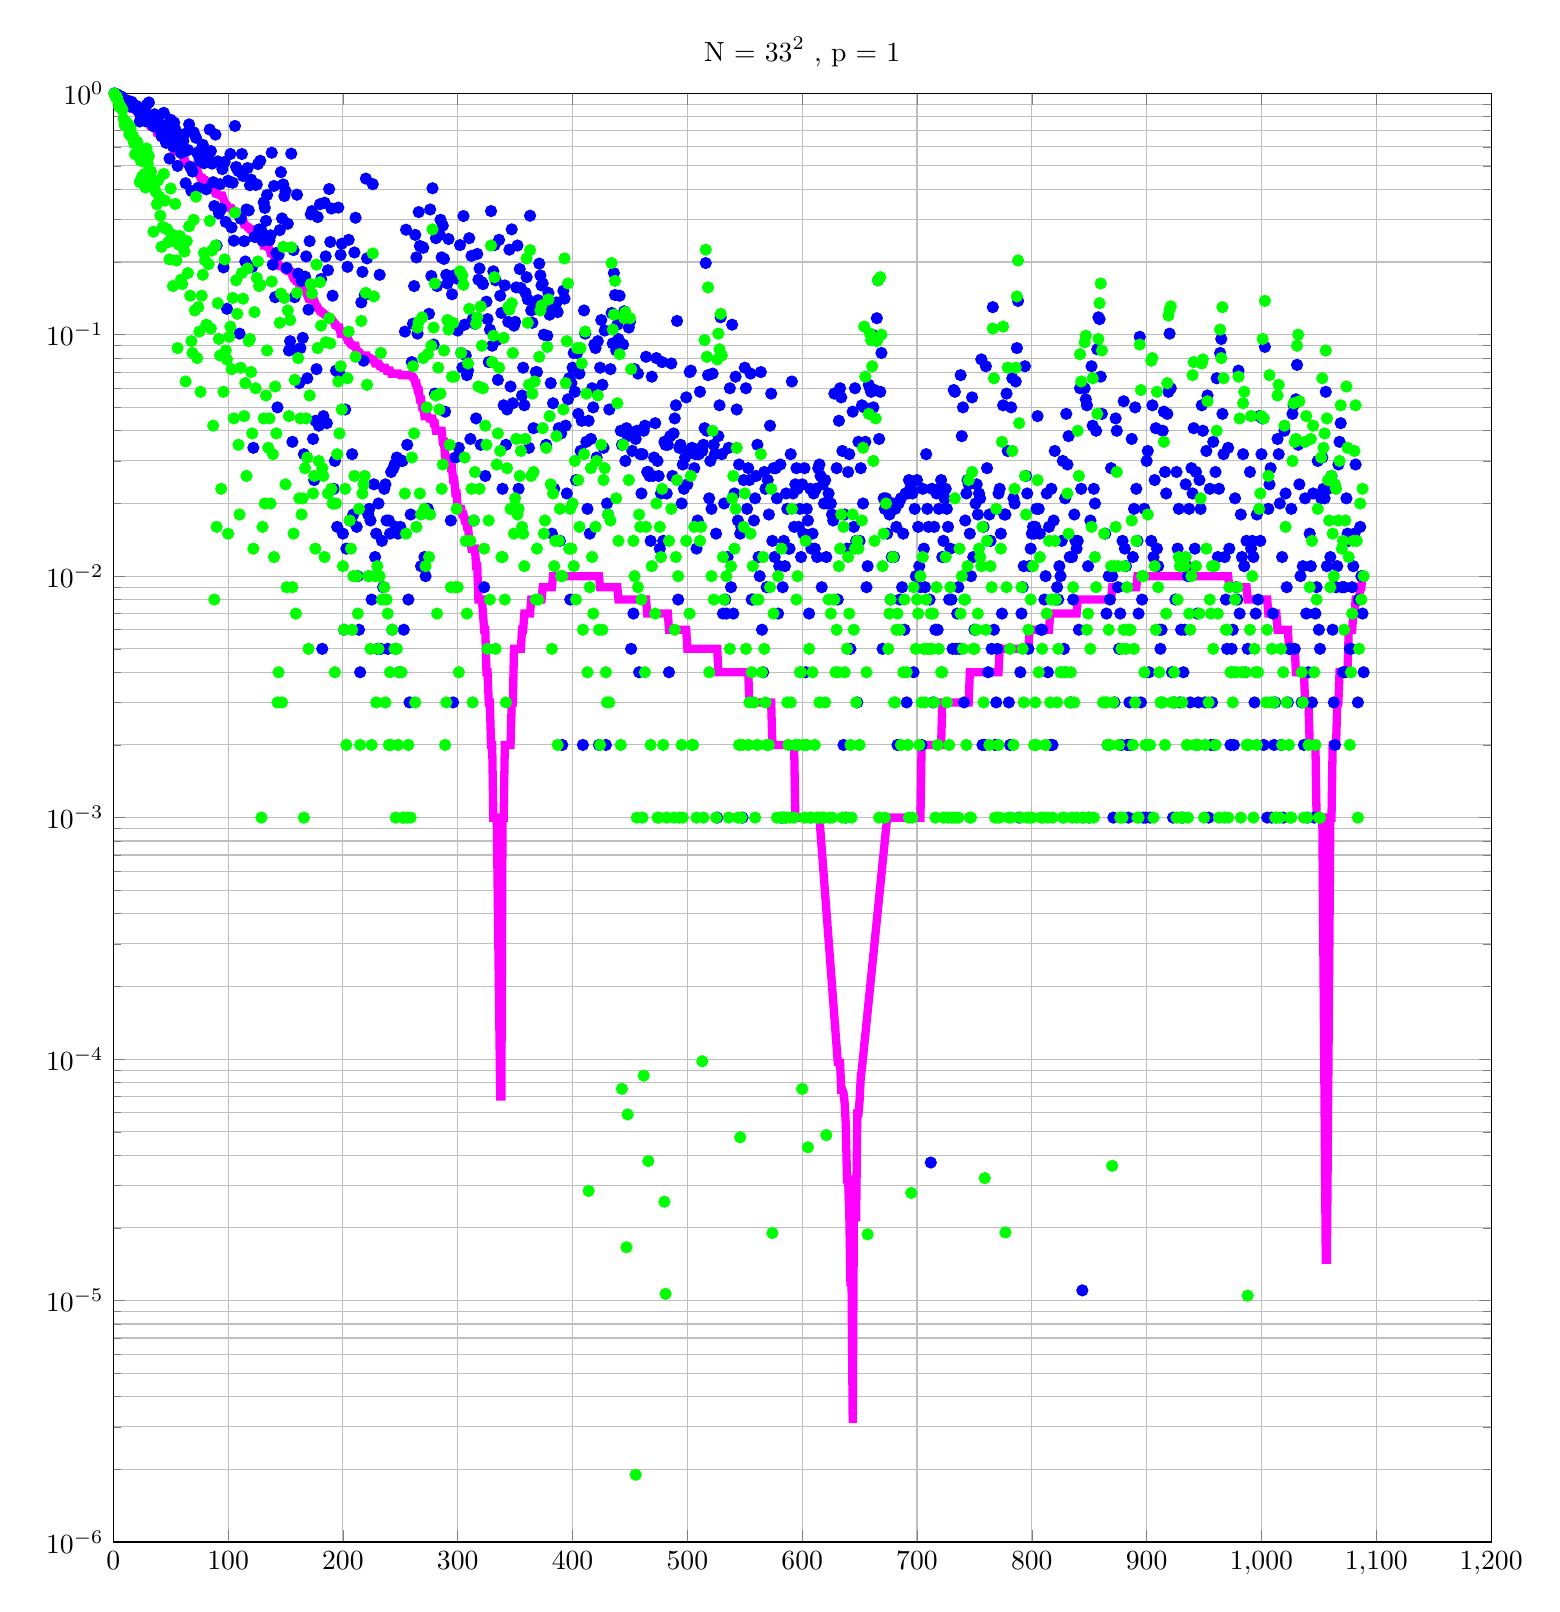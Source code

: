 % This file was created by matlab2tikz v0.3.3.
% Copyright (c) 2008--2013, Nico Schlmer <nico.schloemer@gmail.com>
% All rights reserved.
% 
% The latest updates can be retrieved from
%   http://www.mathworks.com/matlabcentral/fileexchange/22022-matlab2tikz
% where you can also make suggestions and rate matlab2tikz.
% 
% 
% 

% defining custom colors
\definecolor{mycolor1}{rgb}{1,0,1}

\begin{tikzpicture}

\begin{axis}[%
width=6.889in,
height=7.244in,
scale only axis,
xmin=0,
xmax=1200,
xmajorgrids,
ymode=log,
ymin=1e-06,
ymax=1,
yminorticks=true,
ymajorgrids,
yminorgrids,
title={$\text{N = 33}^\text{2}\text{ , p = 1}$}
]
\addplot [
color=black,
solid,
forget plot
]
table[row sep=crcr]{
1 1.0\\
2 1.0\\
3 1.0\\
4 1.0\\
5 1.0\\
6 1.0\\
7 1.0\\
8 1.0\\
9 1.0\\
10 1.0\\
11 1.0\\
12 1.0\\
13 1.0\\
14 1.0\\
15 1.0\\
16 1.0\\
17 1.0\\
18 1\\
19 1.0\\
20 1.0\\
21 1.0\\
22 1.0\\
23 1\\
24 1.0\\
25 1.0\\
26 1.0\\
27 1\\
28 1.0\\
29 1.0\\
30 1.0\\
31 1.0\\
32 1.0\\
33 1.0\\
34 1.0\\
35 1.0\\
36 1.0\\
37 1.0\\
38 1.0\\
39 1.0\\
40 1.0\\
41 1.0\\
42 1.0\\
43 1.0\\
44 1.0\\
45 1.0\\
46 1.0\\
47 1.0\\
48 1.0\\
49 1.0\\
50 1.0\\
51 1.0\\
52 1.0\\
53 1.0\\
54 1.0\\
55 1\\
56 1.0\\
57 1.0\\
58 1.0\\
59 1\\
60 1.0\\
61 1.0\\
62 1\\
63 1.0\\
64 1.0\\
65 1.0\\
66 1.0\\
67 1.0\\
68 1.0\\
69 1.0\\
70 1\\
71 1.0\\
72 1.0\\
73 1.0\\
74 1.0\\
75 1\\
76 1.0\\
77 1.0\\
78 1.0\\
79 1.0\\
80 1.0\\
81 1\\
82 1.0\\
83 1.0\\
84 1.0\\
85 1.0\\
86 1.0\\
87 1.0\\
88 1\\
89 1.0\\
90 1.0\\
91 1.0\\
92 1.0\\
93 1.0\\
94 1.0\\
95 1.0\\
96 1.0\\
97 1.0\\
98 1.0\\
99 1.0\\
100 1.0\\
101 1.0\\
102 1.0\\
103 1.0\\
104 1.0\\
105 1.0\\
106 1.0\\
107 1.0\\
108 1.0\\
109 1.0\\
110 1\\
111 1.0\\
112 1.0\\
113 1.0\\
114 1.0\\
115 1.0\\
116 1.0\\
117 1.0\\
118 1.0\\
119 1.0\\
120 1.0\\
121 1.0\\
122 1.0\\
123 1\\
124 1.0\\
125 1.0\\
126 1.0\\
127 1\\
128 1.0\\
129 1.0\\
130 1.0\\
131 1.0\\
132 1.0\\
133 1.0\\
134 1\\
135 1.0\\
136 1.0\\
137 1.0\\
138 1.0\\
139 1.0\\
140 1.0\\
141 1.0\\
142 1\\
143 1.0\\
144 1\\
145 1.0\\
146 1.0\\
147 1.0\\
148 1.0\\
149 1.0\\
150 1.0\\
151 1.0\\
152 1.0\\
153 1.0\\
154 1.0\\
155 1.0\\
156 1.0\\
157 1.0\\
158 1.0\\
159 1\\
160 1.0\\
161 1.0\\
162 1\\
163 1.0\\
164 1.0\\
165 1.0\\
166 1.0\\
167 1.0\\
168 1.0\\
169 1.0\\
170 1.0\\
171 1.0\\
172 1.0\\
173 1.0\\
174 1.0\\
175 1.0\\
176 1.0\\
177 1.0\\
178 1.0\\
179 1.0\\
180 1.0\\
181 1.0\\
182 1.0\\
183 1\\
184 1.0\\
185 1.0\\
186 1.0\\
187 1.0\\
188 1.0\\
189 1\\
190 1.0\\
191 1.0\\
192 1.0\\
193 1\\
194 1.0\\
195 1.0\\
196 1.0\\
197 1.0\\
198 1.0\\
199 1\\
200 1.0\\
201 1.0\\
202 1.0\\
203 1.0\\
204 1.0\\
205 1.0\\
206 1.0\\
207 1.0\\
208 1.0\\
209 1.0\\
210 1.0\\
211 1.0\\
212 1.0\\
213 1\\
214 1.0\\
215 1.0\\
216 1.0\\
217 1.0\\
218 1.0\\
219 1.0\\
220 1.0\\
221 1.0\\
222 1.0\\
223 1.0\\
224 1.0\\
225 1\\
226 1.0\\
227 1.0\\
228 1.0\\
229 1.0\\
230 1.0\\
231 1.0\\
232 1.0\\
233 1.0\\
234 1.0\\
235 1.0\\
236 1\\
237 1.0\\
238 1\\
239 1.0\\
240 1.0\\
241 1\\
242 1.0\\
243 1.0\\
244 1.0\\
245 1.0\\
246 1.0\\
247 1.0\\
248 1.0\\
249 1.0\\
250 1.0\\
251 1.0\\
252 1.0\\
253 1.0\\
254 1.0\\
255 1.0\\
256 1.0\\
257 1.0\\
258 1.0\\
259 1.0\\
260 1.0\\
261 1.0\\
262 1.0\\
263 1.0\\
264 1.0\\
265 1\\
266 1.0\\
267 1.0\\
268 1.0\\
269 1\\
270 1.0\\
271 1.0\\
272 1.0\\
273 1.0\\
274 1.0\\
275 1.0\\
276 1.0\\
277 1.0\\
278 1\\
279 1.0\\
280 1.0\\
281 1.0\\
282 1.0\\
283 1.0\\
284 1\\
285 1.0\\
286 1\\
287 1.0\\
288 1.0\\
289 1.0\\
290 1.0\\
291 1.0\\
292 1.0\\
293 1.0\\
294 1.0\\
295 1.0\\
296 1.0\\
297 1.0\\
298 1.0\\
299 1.0\\
300 1.0\\
301 1.0\\
302 1.0\\
303 1.0\\
304 1\\
305 1\\
306 1.0\\
307 1.0\\
308 1.0\\
309 1.0\\
310 1.0\\
311 1.0\\
312 1.0\\
313 1.0\\
314 1.0\\
315 1.0\\
316 1.0\\
317 1.0\\
318 1.0\\
319 1.0\\
320 1.0\\
321 1.0\\
322 1.0\\
323 1.0\\
324 1.0\\
325 1\\
326 1.0\\
327 1\\
328 1.0\\
329 1.0\\
330 1.0\\
331 1.0\\
332 1.0\\
333 1\\
334 1.0\\
335 1.0\\
336 1.0\\
337 1.0\\
338 1.0\\
339 1.0\\
340 1.0\\
341 1.0\\
342 1.0\\
343 1.0\\
344 1\\
345 1\\
346 1.0\\
347 1.0\\
348 1.0\\
349 1.0\\
350 1.0\\
351 1.0\\
352 1.0\\
353 1.0\\
354 1.0\\
355 1.0\\
356 1.0\\
357 1.0\\
358 1.0\\
359 1.0\\
360 1.0\\
361 1.0\\
362 1.0\\
363 1.0\\
364 1\\
365 1.0\\
366 1.0\\
367 1.0\\
368 1.0\\
369 1.0\\
370 1.0\\
371 1.0\\
372 1.0\\
373 1.0\\
374 1\\
375 1\\
376 1.0\\
377 1.0\\
378 1.0\\
379 1.0\\
380 1.0\\
381 1.0\\
382 1.0\\
383 1.0\\
384 1.0\\
385 1.0\\
386 1.0\\
387 1.0\\
388 1.0\\
389 1.0\\
390 1.0\\
391 1.0\\
392 1.0\\
393 1.0\\
394 1.0\\
395 1\\
396 1.0\\
397 1.0\\
398 1.0\\
399 1.0\\
400 1.0\\
401 1.0\\
402 1.0\\
403 1.0\\
404 1.0\\
405 1.0\\
406 1\\
407 1.0\\
408 1.0\\
409 1.0\\
410 1.0\\
411 1.0\\
412 1.0\\
413 1.0\\
414 1.0\\
415 1.0\\
416 1\\
417 1.0\\
418 1.0\\
419 1.0\\
420 1.0\\
421 1.0\\
422 1.0\\
423 1.0\\
424 1.0\\
425 1\\
426 1.0\\
427 1\\
428 1.0\\
429 1.0\\
430 1.0\\
431 1.0\\
432 1.0\\
433 1.0\\
434 1.0\\
435 1.0\\
436 1.0\\
437 1.0\\
438 1.0\\
439 1.0\\
440 1.0\\
441 1.0\\
442 1.0\\
443 1.0\\
444 1.0\\
445 1.0\\
446 1.0\\
447 1.0\\
448 1.0\\
449 1.0\\
450 1\\
451 1.0\\
452 1.0\\
453 1.0\\
454 1.0\\
455 1.0\\
456 1.0\\
457 1.0\\
458 1.0\\
459 1.0\\
460 1\\
461 1.0\\
462 1.0\\
463 1.0\\
464 1.0\\
465 1.0\\
466 1.0\\
467 1.0\\
468 1\\
469 1.0\\
470 1.0\\
471 1.0\\
472 1.0\\
473 1.0\\
474 1.0\\
475 1.0\\
476 1.0\\
477 1.0\\
478 1.0\\
479 1.0\\
480 1.0\\
481 1.0\\
482 1.0\\
483 1.0\\
484 1.0\\
485 1\\
486 1.0\\
487 1.0\\
488 1.0\\
489 1.0\\
490 1.0\\
491 1.0\\
492 1.0\\
493 1.0\\
494 1.0\\
495 1.0\\
496 1.0\\
497 1.0\\
498 1.0\\
499 1.0\\
500 1.0\\
501 1.0\\
502 1.0\\
503 1.0\\
504 1.0\\
505 1.0\\
506 1.0\\
507 1.0\\
508 1.0\\
509 1.0\\
510 1.0\\
511 1.0\\
512 1.0\\
513 1.0\\
514 1.0\\
515 1.0\\
516 1.0\\
517 1.0\\
518 1.0\\
519 1.0\\
520 1.0\\
521 1.0\\
522 1.0\\
523 1.0\\
524 1\\
525 1.0\\
526 1\\
527 1.0\\
528 1.0\\
529 1.0\\
530 1.0\\
531 1.0\\
532 1.0\\
533 1.0\\
534 1.0\\
535 1.0\\
536 1\\
537 1.0\\
538 1.0\\
539 1.0\\
540 1.0\\
541 1\\
542 1.0\\
543 1.0\\
544 1.0\\
545 1\\
546 1.0\\
547 1.0\\
548 1.0\\
549 1.0\\
550 1.0\\
551 1.0\\
552 1.0\\
553 1.0\\
554 1\\
555 1.0\\
556 1.0\\
557 1.0\\
558 1.0\\
559 1\\
560 1.0\\
561 1.0\\
562 1.0\\
563 1.0\\
564 1.0\\
565 1.0\\
566 1.0\\
567 1.0\\
568 1.0\\
569 1.0\\
570 1.0\\
571 1.0\\
572 1\\
573 1.0\\
574 1.0\\
575 1.0\\
576 1.0\\
577 1.0\\
578 1.0\\
579 1.0\\
580 1.0\\
581 1.0\\
582 1.0\\
583 1.0\\
584 1.0\\
585 1.0\\
586 1.0\\
587 1.0\\
588 1.0\\
589 1.0\\
590 1.0\\
591 1.0\\
592 1.0\\
593 1.0\\
594 1.0\\
595 1.0\\
596 1.0\\
597 1.0\\
598 1.0\\
599 1.0\\
600 1.0\\
601 1.0\\
602 1.0\\
603 1.0\\
604 1.0\\
605 1.0\\
606 1.0\\
607 1.0\\
608 1.0\\
609 1.0\\
610 1.0\\
611 1.0\\
612 1.0\\
613 1.0\\
614 1.0\\
615 1.0\\
616 1.0\\
617 1.0\\
618 1.0\\
619 1.0\\
620 1.0\\
621 1.0\\
622 1.0\\
623 1.0\\
624 1.0\\
625 1.0\\
626 1.0\\
627 1.0\\
628 1.0\\
629 1.0\\
630 1.0\\
631 1.0\\
632 1.0\\
633 1.0\\
634 1.0\\
635 1\\
636 1.0\\
637 1.0\\
638 1.0\\
639 1.0\\
640 1.0\\
641 1.0\\
642 1.0\\
643 1\\
644 1.0\\
645 1.0\\
646 1.0\\
647 1.0\\
648 1\\
649 1.0\\
650 1.0\\
651 1.0\\
652 1.0\\
653 1.0\\
654 1\\
655 1\\
656 1.0\\
657 1.0\\
658 1.0\\
659 1.0\\
660 1.0\\
661 1.0\\
662 1\\
663 1.0\\
664 1.0\\
665 1.0\\
666 1.0\\
667 1.0\\
668 1.0\\
669 1.0\\
670 1\\
671 1.0\\
672 1.0\\
673 1.0\\
674 1\\
675 1.0\\
676 1.0\\
677 1.0\\
678 1.0\\
679 1.0\\
680 1.0\\
681 1.0\\
682 1.0\\
683 1.0\\
684 1\\
685 1.0\\
686 1.0\\
687 1.0\\
688 1.0\\
689 1.0\\
690 1.0\\
691 1.0\\
692 1.0\\
693 1.0\\
694 1.0\\
695 1\\
696 1.0\\
697 1.0\\
698 1.0\\
699 1.0\\
700 1\\
701 1.0\\
702 1.0\\
703 1.0\\
704 1.0\\
705 1.0\\
706 1.0\\
707 1.0\\
708 1.0\\
709 1.0\\
710 1.0\\
711 1.0\\
712 1.0\\
713 1.0\\
714 1.0\\
715 1.0\\
716 1.0\\
717 1.0\\
718 1\\
719 1.0\\
720 1.0\\
721 1.0\\
722 1.0\\
723 1.0\\
724 1.0\\
725 1.0\\
726 1.0\\
727 1.0\\
728 1.0\\
729 1.0\\
730 1.0\\
731 1.0\\
732 1.0\\
733 1.0\\
734 1.0\\
735 1.0\\
736 1.0\\
737 1.0\\
738 1.0\\
739 1.0\\
740 1.0\\
741 1\\
742 1.0\\
743 1.0\\
744 1.0\\
745 1.0\\
746 1\\
747 1\\
748 1\\
749 1.0\\
750 1.0\\
751 1.0\\
752 1.0\\
753 1.0\\
754 1.0\\
755 1.0\\
756 1.0\\
757 1.0\\
758 1.0\\
759 1.0\\
760 1.0\\
761 1.0\\
762 1.0\\
763 1.0\\
764 1.0\\
765 1.0\\
766 1.0\\
767 1.0\\
768 1.0\\
769 1.0\\
770 1\\
771 1.0\\
772 1.0\\
773 1.0\\
774 1.0\\
775 1.0\\
776 1.0\\
777 1.0\\
778 1.0\\
779 1.0\\
780 1.0\\
781 1.0\\
782 1.0\\
783 1.0\\
784 1.0\\
785 1.0\\
786 1.0\\
787 1.0\\
788 1.0\\
789 1.0\\
790 1.0\\
791 1.0\\
792 1\\
793 1.0\\
794 1\\
795 1.0\\
796 1.0\\
797 1.0\\
798 1\\
799 1.0\\
800 1.0\\
801 1.0\\
802 1.0\\
803 1.0\\
804 1.0\\
805 1.0\\
806 1.0\\
807 1.0\\
808 1.0\\
809 1.0\\
810 1.0\\
811 1.0\\
812 1.0\\
813 1.0\\
814 1.0\\
815 1.0\\
816 1\\
817 1.0\\
818 1\\
819 1.0\\
820 1.0\\
821 1.0\\
822 1.0\\
823 1.0\\
824 1.0\\
825 1.0\\
826 1.0\\
827 1.0\\
828 1.0\\
829 1.0\\
830 1.0\\
831 1.0\\
832 1.0\\
833 1.0\\
834 1.0\\
835 1.0\\
836 1\\
837 1.0\\
838 1.0\\
839 1.0\\
840 1.0\\
841 1.0\\
842 1.0\\
843 1\\
844 1.0\\
845 1.0\\
846 1\\
847 1.0\\
848 1.0\\
849 1.0\\
850 1.0\\
851 1.0\\
852 1.0\\
853 1.0\\
854 1.0\\
855 1.0\\
856 1.0\\
857 1.0\\
858 1.0\\
859 1.0\\
860 1.0\\
861 1.0\\
862 1.0\\
863 1.0\\
864 1.0\\
865 1\\
866 1.0\\
867 1.0\\
868 1\\
869 1.0\\
870 1\\
871 1.0\\
872 1.0\\
873 1.0\\
874 1.0\\
875 1.0\\
876 1.0\\
877 1.0\\
878 1\\
879 1.0\\
880 1.0\\
881 1.0\\
882 1.0\\
883 1\\
884 1.0\\
885 1\\
886 1.0\\
887 1.0\\
888 1.0\\
889 1.0\\
890 1.0\\
891 1.0\\
892 1.0\\
893 1\\
894 1.0\\
895 1.0\\
896 1.0\\
897 1.0\\
898 1.0\\
899 1.0\\
900 1.0\\
901 1.0\\
902 1.0\\
903 1.0\\
904 1.0\\
905 1.0\\
906 1.0\\
907 1.0\\
908 1\\
909 1.0\\
910 1.0\\
911 1.0\\
912 1.0\\
913 1.0\\
914 1.0\\
915 1.0\\
916 1\\
917 1.0\\
918 1.0\\
919 1\\
920 1.0\\
921 1.0\\
922 1.0\\
923 1.0\\
924 1.0\\
925 1.0\\
926 1.0\\
927 1.0\\
928 1.0\\
929 1.0\\
930 1.0\\
931 1.0\\
932 1.0\\
933 1.0\\
934 1.0\\
935 1.0\\
936 1.0\\
937 1.0\\
938 1.0\\
939 1.0\\
940 1.0\\
941 1.0\\
942 1.0\\
943 1.0\\
944 1.0\\
945 1.0\\
946 1.0\\
947 1.0\\
948 1.0\\
949 1.0\\
950 1.0\\
951 1.0\\
952 1.0\\
953 1.0\\
954 1.0\\
955 1.0\\
956 1.0\\
957 1.0\\
958 1\\
959 1.0\\
960 1.0\\
961 1.0\\
962 1.0\\
963 1.0\\
964 1.0\\
965 1.0\\
966 1.0\\
967 1.0\\
968 1.0\\
969 1.0\\
970 1.0\\
971 1.0\\
972 1.0\\
973 1.0\\
974 1.0\\
975 1.0\\
976 1.0\\
977 1.0\\
978 1.0\\
979 1.0\\
980 1.0\\
981 1\\
982 1.0\\
983 1\\
984 1.0\\
985 1.0\\
986 1.0\\
987 1.0\\
988 1.0\\
989 1.0\\
990 1.0\\
991 1.0\\
992 1.0\\
993 1.0\\
994 1\\
995 1.0\\
996 1.0\\
997 1.0\\
998 1.0\\
999 1.0\\
1000 1.0\\
1001 1.0\\
1002 1.0\\
1003 1.0\\
1004 1.0\\
1005 1.0\\
1006 1.0\\
1007 1.0\\
1008 1\\
1009 1.0\\
1010 1.0\\
1011 1.0\\
1012 1.0\\
1013 1.0\\
1014 1.0\\
1015 1\\
1016 1.0\\
1017 1.0\\
1018 1.0\\
1019 1.0\\
1020 1.0\\
1021 1.0\\
1022 1.0\\
1023 1.0\\
1024 1.0\\
1025 1.0\\
1026 1\\
1027 1\\
1028 1.0\\
1029 1\\
1030 1.0\\
1031 1.0\\
1032 1.0\\
1033 1.0\\
1034 1.0\\
1035 1.0\\
1036 1.0\\
1037 1.0\\
1038 1.0\\
1039 1.0\\
1040 1\\
1041 1.0\\
1042 1.0\\
1043 1.0\\
1044 1.0\\
1045 1.0\\
1046 1.0\\
1047 1\\
1048 1.0\\
1049 1.0\\
1050 1.0\\
1051 1.0\\
1052 1.0\\
1053 1.0\\
1054 1.0\\
1055 1.0\\
1056 1.0\\
1057 1.0\\
1058 1\\
1059 1.0\\
1060 1.0\\
1061 1.0\\
1062 1.0\\
1063 1.0\\
1064 1.0\\
1065 1.0\\
1066 1.0\\
1067 1.0\\
1068 1.0\\
1069 1.0\\
1070 1.0\\
1071 1.0\\
1072 1.0\\
1073 1.0\\
1074 1\\
1075 1.0\\
1076 1.0\\
1077 1.0\\
1078 1.0\\
1079 1.0\\
1080 1.0\\
1081 1.0\\
1082 1.0\\
1083 1.0\\
1084 1.0\\
1085 1.0\\
1086 1.0\\
1087 1.0\\
1088 1.0\\
1089 1.0\\
};
\addplot [
color=blue,
only marks,
mark=*,
mark options={solid},
forget plot
]
table[row sep=crcr]{
1 0.999\\
2 0.992\\
3 0.991\\
4 0.981\\
5 0.964\\
6 0.968\\
7 0.968\\
8 0.955\\
9 0.935\\
10 0.91\\
11 0.937\\
12 0.92\\
13 0.926\\
14 0.886\\
15 0.922\\
16 0.921\\
17 0.895\\
18 0.889\\
19 0.869\\
20 0.887\\
21 0.854\\
22 0.846\\
23 0.764\\
24 0.806\\
25 0.798\\
26 0.793\\
27 0.793\\
28 0.766\\
29 0.894\\
30 0.816\\
31 0.916\\
32 0.799\\
33 0.764\\
34 0.748\\
35 0.73\\
36 0.818\\
37 0.754\\
38 0.737\\
39 0.789\\
40 0.722\\
41 0.699\\
42 0.664\\
43 0.684\\
44 0.829\\
45 0.734\\
46 0.623\\
47 0.694\\
48 0.726\\
49 0.536\\
50 0.776\\
51 0.665\\
52 0.602\\
53 0.756\\
54 0.709\\
55 0.616\\
56 0.5\\
57 0.642\\
58 0.66\\
59 0.566\\
60 0.57\\
61 0.633\\
62 0.677\\
63 0.424\\
64 0.58\\
65 0.582\\
66 0.743\\
67 0.495\\
68 0.394\\
69 0.474\\
70 0.689\\
71 0.389\\
72 0.654\\
73 0.567\\
74 0.406\\
75 0.539\\
76 0.522\\
77 0.589\\
78 0.611\\
79 0.513\\
80 0.578\\
81 0.4\\
82 0.523\\
83 0.559\\
84 0.707\\
85 0.576\\
86 0.511\\
87 0.428\\
88 0.341\\
89 0.674\\
90 0.234\\
91 0.522\\
92 0.318\\
93 0.42\\
94 0.332\\
95 0.485\\
96 0.19\\
97 0.519\\
98 0.293\\
99 0.128\\
100 0.434\\
101 0.429\\
102 0.56\\
103 0.278\\
104 0.426\\
105 0.245\\
106 0.732\\
107 0.495\\
108 0.485\\
109 0.476\\
110 0.101\\
111 0.302\\
112 0.56\\
113 0.454\\
114 0.244\\
115 0.201\\
116 0.33\\
117 0.49\\
118 0.327\\
119 0.416\\
120 0.439\\
121 0.191\\
122 0.034\\
123 0.254\\
124 0.417\\
125 0.419\\
126 0.509\\
127 0.273\\
128 0.525\\
129 0.27\\
130 0.245\\
131 0.353\\
132 0.335\\
133 0.296\\
134 0.379\\
135 0.251\\
136 0.246\\
137 0.258\\
138 0.567\\
139 0.195\\
140 0.413\\
141 0.143\\
142 0.218\\
143 0.05\\
144 0.214\\
145 0.271\\
146 0.471\\
147 0.303\\
148 0.419\\
149 0.375\\
150 0.393\\
151 0.189\\
152 0.288\\
153 0.086\\
154 0.094\\
155 0.562\\
156 0.036\\
157 0.224\\
158 0.143\\
159 0.086\\
160 0.38\\
161 0.179\\
162 0.063\\
163 0.088\\
164 0.167\\
165 0.097\\
166 0.032\\
167 0.174\\
168 0.211\\
169 0.066\\
170 0.127\\
171 0.244\\
172 0.315\\
173 0.325\\
174 0.037\\
175 0.025\\
176 0.044\\
177 0.072\\
178 0.307\\
179 0.042\\
180 0.347\\
181 0.17\\
182 0.005\\
183 0.046\\
184 0.352\\
185 0.211\\
186 0.043\\
187 0.185\\
188 0.401\\
189 0.242\\
190 0.333\\
191 0.145\\
192 0.023\\
193 0.03\\
194 0.071\\
195 0.016\\
196 0.336\\
197 0.069\\
198 0.214\\
199 0.238\\
200 0.015\\
201 0.006\\
202 0.049\\
203 0.013\\
204 0.191\\
205 0.247\\
206 0.017\\
207 0.017\\
208 0.032\\
209 0.018\\
210 0.219\\
211 0.305\\
212 0.016\\
213 0.01\\
214 0.006\\
215 0.004\\
216 0.136\\
217 0.182\\
218 0.078\\
219 0.146\\
220 0.443\\
221 0.207\\
222 0.018\\
223 0.019\\
224 0.017\\
225 0.008\\
226 0.42\\
227 0.024\\
228 0.012\\
229 0.015\\
230 0.005\\
231 0.02\\
232 0.177\\
233 0.005\\
234 0.014\\
235 0.009\\
236 0.023\\
237 0.024\\
238 0.017\\
239 0.005\\
240 0.017\\
241 0.015\\
242 0.027\\
243 0.006\\
244 0.028\\
245 0.029\\
246 0.016\\
247 0.031\\
248 0.015\\
249 0.004\\
250 0.016\\
251 0.03\\
252 0.03\\
253 0.006\\
254 0.103\\
255 0.272\\
256 0.035\\
257 0.008\\
258 0.003\\
259 0.018\\
260 0.077\\
261 0.111\\
262 0.159\\
263 0.259\\
264 0.209\\
265 0.101\\
266 0.322\\
267 0.233\\
268 0.011\\
269 0.231\\
270 0.229\\
271 0.012\\
272 0.01\\
273 0.019\\
274 0.019\\
275 0.122\\
276 0.33\\
277 0.175\\
278 0.404\\
279 0.091\\
280 0.057\\
281 0.251\\
282 0.159\\
283 0.257\\
284 0.262\\
285 0.299\\
286 0.209\\
287 0.283\\
288 0.206\\
289 0.048\\
290 0.177\\
291 0.163\\
292 0.249\\
293 0.112\\
294 0.017\\
295 0.147\\
296 0.003\\
297 0.176\\
298 0.031\\
299 0.171\\
300 0.104\\
301 0.034\\
302 0.235\\
303 0.084\\
304 0.073\\
305 0.31\\
306 0.11\\
307 0.082\\
308 0.068\\
309 0.071\\
310 0.251\\
311 0.037\\
312 0.212\\
313 0.116\\
314 0.017\\
315 0.111\\
316 0.045\\
317 0.216\\
318 0.169\\
319 0.188\\
320 0.035\\
321 0.165\\
322 0.162\\
323 0.009\\
324 0.026\\
325 0.137\\
326 0.116\\
327 0.077\\
328 0.105\\
329 0.325\\
330 0.09\\
331 0.183\\
332 0.235\\
333 0.168\\
334 0.095\\
335 0.065\\
336 0.247\\
337 0.145\\
338 0.123\\
339 0.023\\
340 0.051\\
341 0.16\\
342 0.035\\
343 0.049\\
344 0.113\\
345 0.225\\
346 0.061\\
347 0.273\\
348 0.052\\
349 0.109\\
350 0.113\\
351 0.157\\
352 0.234\\
353 0.023\\
354 0.187\\
355 0.156\\
356 0.056\\
357 0.073\\
358 0.051\\
359 0.149\\
360 0.173\\
361 0.14\\
362 0.034\\
363 0.311\\
364 0.126\\
365 0.112\\
366 0.041\\
367 0.136\\
368 0.07\\
369 0.07\\
370 0.139\\
371 0.197\\
372 0.176\\
373 0.16\\
374 0.163\\
375 0.1\\
376 0.129\\
377 0.035\\
378 0.099\\
379 0.149\\
380 0.121\\
381 0.063\\
382 0.015\\
383 0.052\\
384 0.023\\
385 0.133\\
386 0.136\\
387 0.124\\
388 0.041\\
389 0.014\\
390 0.039\\
391 0.002\\
392 0.152\\
393 0.141\\
394 0.042\\
395 0.022\\
396 0.054\\
397 0.066\\
398 0.008\\
399 0.063\\
400 0.073\\
401 0.084\\
402 0.058\\
403 0.025\\
404 0.084\\
405 0.047\\
406 0.069\\
407 0.033\\
408 0.044\\
409 0.002\\
410 0.126\\
411 0.101\\
412 0.036\\
413 0.019\\
414 0.044\\
415 0.015\\
416 0.037\\
417 0.06\\
418 0.05\\
419 0.091\\
420 0.088\\
421 0.031\\
422 0.094\\
423 0.002\\
424 0.073\\
425 0.115\\
426 0.062\\
427 0.034\\
428 0.104\\
429 0.002\\
430 0.02\\
431 0.018\\
432 0.049\\
433 0.072\\
434 0.123\\
435 0.092\\
436 0.18\\
437 0.146\\
438 0.086\\
439 0.11\\
440 0.096\\
441 0.145\\
442 0.04\\
443 0.035\\
444 0.091\\
445 0.125\\
446 0.03\\
447 0.041\\
448 0.038\\
449 0.107\\
450 0.113\\
451 0.005\\
452 0.033\\
453 0.007\\
454 0.072\\
455 0.037\\
456 0.04\\
457 0.069\\
458 0.004\\
459 0.032\\
460 0.022\\
461 0.032\\
462 0.04\\
463 0.042\\
464 0.081\\
465 0.027\\
466 0.027\\
467 0.026\\
468 0.014\\
469 0.067\\
470 0.026\\
471 0.031\\
472 0.043\\
473 0.08\\
474 0.03\\
475 0.026\\
476 0.013\\
477 0.022\\
478 0.077\\
479 0.014\\
480 0.036\\
481 0.035\\
482 0.022\\
483 0.035\\
484 0.004\\
485 0.038\\
486 0.076\\
487 0.026\\
488 0.039\\
489 0.045\\
490 0.051\\
491 0.114\\
492 0.008\\
493 0.034\\
494 0.035\\
495 0.02\\
496 0.029\\
497 0.023\\
498 0.031\\
499 0.055\\
500 0.024\\
501 0.033\\
502 0.07\\
503 0.071\\
504 0.034\\
505 0.0\\
506 0.028\\
507 0.032\\
508 0.013\\
509 0.017\\
510 0.032\\
511 0.058\\
512 0.034\\
513 0.033\\
514 0.035\\
515 0.041\\
516 0.198\\
517 0.04\\
518 0.068\\
519 0.021\\
520 0.03\\
521 0.019\\
522 0.069\\
523 0.035\\
524 0.032\\
525 0.015\\
526 0.001\\
527 0.038\\
528 0.051\\
529 0.118\\
530 0.032\\
531 0.007\\
532 0.02\\
533 0.008\\
534 0.007\\
535 0.012\\
536 0.034\\
537 0.06\\
538 0.009\\
539 0.11\\
540 0.007\\
541 0.022\\
542 0.067\\
543 0.049\\
544 0.017\\
545 0.029\\
546 0.015\\
547 0.016\\
548 0.001\\
549 0.025\\
550 0.073\\
551 0.06\\
552 0.019\\
553 0.028\\
554 0.025\\
555 0.069\\
556 0.008\\
557 0.008\\
558 0.017\\
559 0.021\\
560 0.026\\
561 0.035\\
562 0.012\\
563 0.01\\
564 0.07\\
565 0.006\\
566 0.004\\
567 0.027\\
568 0.023\\
569 0.009\\
570 0.025\\
571 0.018\\
572 0.042\\
573 0.057\\
574 0.014\\
575 0.028\\
576 0.012\\
577 0.028\\
578 0.021\\
579 0.007\\
580 0.011\\
581 0.029\\
582 0.001\\
583 0.009\\
584 0.014\\
585 0.011\\
586 0.022\\
587 0.019\\
588 0.013\\
589 0.013\\
590 0.032\\
591 0.064\\
592 0.022\\
593 0.016\\
594 0.024\\
595 0.028\\
596 0.023\\
597 0.016\\
598 0.019\\
599 0.012\\
600 0.024\\
601 0.015\\
602 0.028\\
603 0.004\\
604 0.019\\
605 0.017\\
606 0.007\\
607 0.023\\
608 0.013\\
609 0.015\\
610 0.022\\
611 0.013\\
612 0.023\\
613 0.012\\
614 0.028\\
615 0.029\\
616 0.026\\
617 0.009\\
618 0.024\\
619 0.02\\
620 0.025\\
621 0.012\\
622 0.02\\
623 0.022\\
624 0.02\\
625 0.02\\
626 0.018\\
627 0.017\\
628 0.057\\
629 0.0\\
630 0.028\\
631 0.008\\
632 0.044\\
633 0.06\\
634 0.055\\
635 0.033\\
636 0.002\\
637 0.018\\
638 0.001\\
639 0.013\\
640 0.027\\
641 0.032\\
642 0.005\\
643 0.013\\
644 0.048\\
645 0.016\\
646 0.06\\
647 0.014\\
648 0.003\\
649 0.036\\
650 0.014\\
651 0.028\\
652 0.051\\
653 0.02\\
654 0.05\\
655 0.036\\
656 0.009\\
657 0.011\\
658 0.062\\
659 0.06\\
660 0.058\\
661 0.1\\
662 0.05\\
663 0.059\\
664 0.095\\
665 0.117\\
666 0.168\\
667 0.037\\
668 0.058\\
669 0.084\\
670 0.005\\
671 0.021\\
672 0.019\\
673 0.021\\
674 0.015\\
675 0.02\\
676 0.018\\
677 0.008\\
678 0.012\\
679 0.02\\
680 0.012\\
681 0.019\\
682 0.016\\
683 0.002\\
684 0.02\\
685 0.008\\
686 0.021\\
687 0.009\\
688 0.015\\
689 0.006\\
690 0.022\\
691 0.003\\
692 0.022\\
693 0.025\\
694 0.023\\
695 0.023\\
696 0.022\\
697 0.004\\
698 0.019\\
699 0.01\\
700 0.025\\
701 0.016\\
702 0.011\\
703 0.009\\
704 0.002\\
705 0.023\\
706 0.013\\
707 0.009\\
708 0.032\\
709 0.019\\
710 0.016\\
711 0.008\\
712 3.73e-05\\
713 0.023\\
714 0.003\\
715 0.016\\
716 0.006\\
717 0.022\\
718 0.006\\
719 0.019\\
720 0.023\\
721 0.025\\
722 0.012\\
723 0.014\\
724 0.021\\
725 0.023\\
726 0.019\\
727 0.016\\
728 0.008\\
729 0.013\\
730 0.008\\
731 0.005\\
732 0.059\\
733 0.058\\
734 0.005\\
735 0.007\\
736 0.009\\
737 0.005\\
738 0.068\\
739 0.038\\
740 0.05\\
741 0.003\\
742 0.017\\
743 0.022\\
744 0.025\\
745 0.024\\
746 0.015\\
747 0.01\\
748 0.055\\
749 0.012\\
750 0.006\\
751 0.02\\
752 0.024\\
753 0.018\\
754 0.022\\
755 0.021\\
756 0.079\\
757 0.002\\
758 0.016\\
759 0.002\\
760 0.074\\
761 0.028\\
762 0.004\\
763 0.018\\
764 0.014\\
765 0.005\\
766 0.13\\
767 0.006\\
768 0.002\\
769 0.003\\
770 0.005\\
771 0.022\\
772 0.023\\
773 0.015\\
774 0.007\\
775 0.051\\
776 0.018\\
777 0.018\\
778 0.057\\
779 0.033\\
780 0.003\\
781 0.002\\
782 0.05\\
783 0.066\\
784 0.021\\
785 0.02\\
786 0.064\\
787 0.088\\
788 0.138\\
789 0.001\\
790 0.004\\
791 0.007\\
792 0.009\\
793 0.011\\
794 0.074\\
795 0.026\\
796 0.022\\
797 0.005\\
798 0.011\\
799 0.013\\
800 0.015\\
801 0.016\\
802 0.015\\
803 0.016\\
804 0.019\\
805 0.046\\
806 0.019\\
807 0.015\\
808 0.006\\
809 0.006\\
810 0.0\\
811 0.008\\
812 0.01\\
813 0.022\\
814 0.004\\
815 0.016\\
816 0.002\\
817 0.023\\
818 0.002\\
819 0.017\\
820 0.033\\
821 0.008\\
822 0.009\\
823 0.008\\
824 0.011\\
825 0.01\\
826 0.014\\
827 0.03\\
828 0.005\\
829 0.021\\
830 0.047\\
831 0.029\\
832 0.038\\
833 0.012\\
834 0.003\\
835 0.012\\
836 0.008\\
837 0.018\\
838 0.014\\
839 0.013\\
840 0.014\\
841 0.006\\
842 0.06\\
843 0.023\\
844 1.102e-05\\
845 0.0\\
846 0.06\\
847 0.054\\
848 0.051\\
849 0.011\\
850 0.001\\
851 0.017\\
852 0.074\\
853 0.042\\
854 0.023\\
855 0.02\\
856 0.04\\
857 0.087\\
858 0.118\\
859 0.116\\
860 0.067\\
861 0.047\\
862 0.0\\
863 0.0\\
864 0.015\\
865 0.007\\
866 0.002\\
867 0.01\\
868 0.008\\
869 0.028\\
870 0.01\\
871 0.001\\
872 0.003\\
873 0.045\\
874 0.04\\
875 0.009\\
876 0.005\\
877 0.007\\
878 0.002\\
879 0.014\\
880 0.053\\
881 0.013\\
882 0.011\\
883 0.002\\
884 0.001\\
885 0.003\\
886 0.002\\
887 0.037\\
888 0.012\\
889 0.019\\
890 0.05\\
891 0.023\\
892 0.014\\
893 0.007\\
894 0.098\\
895 0.003\\
896 0.008\\
897 0.001\\
898 0.019\\
899 0.001\\
900 0.03\\
901 0.033\\
902 0.004\\
903 0.001\\
904 0.014\\
905 0.051\\
906 0.012\\
907 0.025\\
908 0.041\\
909 0.013\\
910 0.011\\
911 0.006\\
912 0.005\\
913 0.006\\
914 0.04\\
915 0.048\\
916 0.027\\
917 0.022\\
918 0.047\\
919 0.058\\
920 0.101\\
921 0.06\\
922 0.004\\
923 0.001\\
924 0.003\\
925 0.008\\
926 0.027\\
927 0.013\\
928 0.019\\
929 0.003\\
930 0.006\\
931 0.001\\
932 0.004\\
933 0.006\\
934 0.024\\
935 0.011\\
936 0.01\\
937 0.019\\
938 0.003\\
939 0.028\\
940 0.022\\
941 0.041\\
942 0.013\\
943 0.027\\
944 0.007\\
945 0.003\\
946 0.025\\
947 0.019\\
948 0.051\\
949 0.04\\
950 0.0\\
951 0.003\\
952 0.033\\
953 0.056\\
954 0.001\\
955 0.023\\
956 0.002\\
957 0.003\\
958 0.036\\
959 0.002\\
960 0.027\\
961 0.066\\
962 0.012\\
963 0.023\\
964 0.084\\
965 0.096\\
966 0.047\\
967 0.032\\
968 0.012\\
969 0.008\\
970 0.005\\
971 0.034\\
972 0.013\\
973 0.002\\
974 0.005\\
975 0.006\\
976 0.002\\
977 0.021\\
978 0.009\\
979 0.008\\
980 0.071\\
981 0.007\\
982 0.018\\
983 0.012\\
984 0.032\\
985 0.011\\
986 0.004\\
987 0.014\\
988 0.005\\
989 0.0\\
990 0.027\\
991 0.013\\
992 0.014\\
993 0.012\\
994 0.003\\
995 0.007\\
996 0.018\\
997 0.008\\
998 0.046\\
999 0.014\\
1000 0.032\\
1001 0.045\\
1002 0.002\\
1003 0.089\\
1004 0.0\\
1005 0.001\\
1006 0.019\\
1007 0.024\\
1008 0.028\\
1009 0.001\\
1010 0.007\\
1011 0.002\\
1012 0.003\\
1013 0.0\\
1014 0.037\\
1015 0.032\\
1016 0.02\\
1017 0.002\\
1018 0.012\\
1019 0.001\\
1020 0.04\\
1021 0.022\\
1022 0.009\\
1023 0.003\\
1024 0.005\\
1025 0.005\\
1026 0.019\\
1027 0.047\\
1028 0.051\\
1029 0.005\\
1030 0.054\\
1031 0.075\\
1032 0.035\\
1033 0.024\\
1034 0.01\\
1035 0.003\\
1036 0.011\\
1037 0.002\\
1038 0.021\\
1039 0.007\\
1040 0.001\\
1041 0.004\\
1042 0.015\\
1043 0.011\\
1044 0.003\\
1045 0.022\\
1046 0.001\\
1047 0.007\\
1048 0.009\\
1049 0.03\\
1050 0.006\\
1051 0.005\\
1052 0.021\\
1053 0.031\\
1054 0.023\\
1055 0.021\\
1056 0.058\\
1057 0.011\\
1058 0.023\\
1059 0.0\\
1060 0.012\\
1061 0.026\\
1062 0.006\\
1063 0.003\\
1064 0.002\\
1065 0.009\\
1066 0.011\\
1067 0.029\\
1068 0.036\\
1069 0.043\\
1070 0.009\\
1071 0.004\\
1072 0.009\\
1073 0.004\\
1074 0.021\\
1075 0.015\\
1076 0.014\\
1077 0.005\\
1078 0.005\\
1079 0.009\\
1080 0.011\\
1081 0.015\\
1082 0.029\\
1083 0.0\\
1084 0.003\\
1085 0.008\\
1086 0.016\\
1087 0.01\\
1088 0.007\\
1089 0.004\\
};
\addplot [
color=mycolor1,
solid,
line width=3.0pt,
forget plot
]
table[row sep=crcr]{
1 0.999\\
2 0.99\\
3 0.99\\
4 0.981\\
5 0.962\\
6 0.962\\
7 0.955\\
8 0.955\\
9 0.929\\
10 0.918\\
11 0.918\\
12 0.913\\
13 0.912\\
14 0.887\\
15 0.887\\
16 0.861\\
17 0.86\\
18 0.857\\
19 0.857\\
20 0.847\\
21 0.832\\
22 0.831\\
23 0.795\\
24 0.795\\
25 0.793\\
26 0.792\\
27 0.792\\
28 0.79\\
29 0.763\\
30 0.763\\
31 0.744\\
32 0.73\\
33 0.728\\
34 0.722\\
35 0.719\\
36 0.719\\
37 0.717\\
38 0.685\\
39 0.684\\
40 0.683\\
41 0.683\\
42 0.655\\
43 0.655\\
44 0.649\\
45 0.644\\
46 0.644\\
47 0.64\\
48 0.626\\
49 0.615\\
50 0.612\\
51 0.599\\
52 0.599\\
53 0.577\\
54 0.574\\
55 0.573\\
56 0.572\\
57 0.572\\
58 0.564\\
59 0.562\\
60 0.562\\
61 0.538\\
62 0.538\\
63 0.512\\
64 0.51\\
65 0.509\\
66 0.505\\
67 0.502\\
68 0.502\\
69 0.492\\
70 0.492\\
71 0.492\\
72 0.489\\
73 0.489\\
74 0.462\\
75 0.458\\
76 0.446\\
77 0.445\\
78 0.445\\
79 0.436\\
80 0.436\\
81 0.425\\
82 0.421\\
83 0.421\\
84 0.42\\
85 0.42\\
86 0.407\\
87 0.404\\
88 0.395\\
89 0.384\\
90 0.383\\
91 0.383\\
92 0.379\\
93 0.377\\
94 0.377\\
95 0.377\\
96 0.365\\
97 0.349\\
98 0.348\\
99 0.345\\
100 0.336\\
101 0.335\\
102 0.334\\
103 0.334\\
104 0.327\\
105 0.327\\
106 0.323\\
107 0.323\\
108 0.312\\
109 0.312\\
110 0.312\\
111 0.304\\
112 0.304\\
113 0.302\\
114 0.286\\
115 0.286\\
116 0.282\\
117 0.278\\
118 0.278\\
119 0.273\\
120 0.273\\
121 0.266\\
122 0.264\\
123 0.258\\
124 0.258\\
125 0.25\\
126 0.249\\
127 0.248\\
128 0.248\\
129 0.246\\
130 0.246\\
131 0.234\\
132 0.234\\
133 0.232\\
134 0.232\\
135 0.23\\
136 0.227\\
137 0.218\\
138 0.218\\
139 0.214\\
140 0.214\\
141 0.211\\
142 0.211\\
143 0.2\\
144 0.195\\
145 0.192\\
146 0.192\\
147 0.191\\
148 0.189\\
149 0.189\\
150 0.185\\
151 0.184\\
152 0.183\\
153 0.183\\
154 0.182\\
155 0.182\\
156 0.175\\
157 0.171\\
158 0.171\\
159 0.167\\
160 0.167\\
161 0.166\\
162 0.16\\
163 0.16\\
164 0.156\\
165 0.156\\
166 0.153\\
167 0.151\\
168 0.151\\
169 0.145\\
170 0.141\\
171 0.141\\
172 0.14\\
173 0.14\\
174 0.139\\
175 0.139\\
176 0.135\\
177 0.13\\
178 0.13\\
179 0.127\\
180 0.125\\
181 0.125\\
182 0.123\\
183 0.123\\
184 0.121\\
185 0.121\\
186 0.12\\
187 0.119\\
188 0.117\\
189 0.117\\
190 0.115\\
191 0.115\\
192 0.113\\
193 0.11\\
194 0.11\\
195 0.108\\
196 0.107\\
197 0.107\\
198 0.101\\
199 0.101\\
200 0.101\\
201 0.1\\
202 0.1\\
203 0.098\\
204 0.095\\
205 0.095\\
206 0.092\\
207 0.091\\
208 0.091\\
209 0.09\\
210 0.09\\
211 0.09\\
212 0.085\\
213 0.085\\
214 0.085\\
215 0.084\\
216 0.082\\
217 0.082\\
218 0.082\\
219 0.082\\
220 0.082\\
221 0.082\\
222 0.08\\
223 0.08\\
224 0.08\\
225 0.079\\
226 0.079\\
227 0.079\\
228 0.076\\
229 0.076\\
230 0.076\\
231 0.076\\
232 0.074\\
233 0.074\\
234 0.073\\
235 0.073\\
236 0.073\\
237 0.073\\
238 0.071\\
239 0.071\\
240 0.071\\
241 0.071\\
242 0.069\\
243 0.069\\
244 0.069\\
245 0.069\\
246 0.069\\
247 0.069\\
248 0.069\\
249 0.069\\
250 0.068\\
251 0.068\\
252 0.068\\
253 0.068\\
254 0.068\\
255 0.068\\
256 0.068\\
257 0.068\\
258 0.068\\
259 0.068\\
260 0.067\\
261 0.067\\
262 0.066\\
263 0.063\\
264 0.063\\
265 0.059\\
266 0.059\\
267 0.054\\
268 0.054\\
269 0.05\\
270 0.05\\
271 0.046\\
272 0.046\\
273 0.046\\
274 0.046\\
275 0.045\\
276 0.045\\
277 0.045\\
278 0.045\\
279 0.043\\
280 0.043\\
281 0.04\\
282 0.04\\
283 0.04\\
284 0.04\\
285 0.04\\
286 0.04\\
287 0.036\\
288 0.036\\
289 0.031\\
290 0.031\\
291 0.031\\
292 0.031\\
293 0.03\\
294 0.028\\
295 0.028\\
296 0.025\\
297 0.025\\
298 0.022\\
299 0.022\\
300 0.019\\
301 0.019\\
302 0.019\\
303 0.019\\
304 0.018\\
305 0.018\\
306 0.017\\
307 0.017\\
308 0.016\\
309 0.016\\
310 0.014\\
311 0.014\\
312 0.013\\
313 0.013\\
314 0.013\\
315 0.013\\
316 0.011\\
317 0.011\\
318 0.008\\
319 0.008\\
320 0.008\\
321 0.008\\
322 0.007\\
323 0.006\\
324 0.006\\
325 0.004\\
326 0.004\\
327 0.003\\
328 0.003\\
329 0.002\\
330 0.002\\
331 0.001\\
332 0.001\\
333 0.001\\
334 0.001\\
335 0.0\\
336 0.0\\
337 7.001e-05\\
338 7.001e-05\\
339 0.001\\
340 0.001\\
341 0.002\\
342 0.002\\
343 0.002\\
344 0.002\\
345 0.002\\
346 0.002\\
347 0.003\\
348 0.003\\
349 0.005\\
350 0.005\\
351 0.005\\
352 0.005\\
353 0.005\\
354 0.005\\
355 0.005\\
356 0.006\\
357 0.006\\
358 0.007\\
359 0.007\\
360 0.007\\
361 0.007\\
362 0.007\\
363 0.007\\
364 0.008\\
365 0.008\\
366 0.008\\
367 0.008\\
368 0.008\\
369 0.008\\
370 0.008\\
371 0.008\\
372 0.008\\
373 0.008\\
374 0.009\\
375 0.009\\
376 0.009\\
377 0.009\\
378 0.009\\
379 0.009\\
380 0.009\\
381 0.009\\
382 0.009\\
383 0.01\\
384 0.01\\
385 0.01\\
386 0.01\\
387 0.01\\
388 0.01\\
389 0.01\\
390 0.01\\
391 0.01\\
392 0.01\\
393 0.01\\
394 0.01\\
395 0.01\\
396 0.01\\
397 0.01\\
398 0.01\\
399 0.01\\
400 0.01\\
401 0.01\\
402 0.01\\
403 0.01\\
404 0.01\\
405 0.01\\
406 0.01\\
407 0.01\\
408 0.01\\
409 0.01\\
410 0.01\\
411 0.01\\
412 0.01\\
413 0.01\\
414 0.01\\
415 0.01\\
416 0.01\\
417 0.01\\
418 0.01\\
419 0.01\\
420 0.01\\
421 0.01\\
422 0.01\\
423 0.01\\
424 0.009\\
425 0.009\\
426 0.009\\
427 0.009\\
428 0.009\\
429 0.009\\
430 0.009\\
431 0.009\\
432 0.009\\
433 0.009\\
434 0.009\\
435 0.009\\
436 0.009\\
437 0.009\\
438 0.009\\
439 0.009\\
440 0.008\\
441 0.008\\
442 0.008\\
443 0.008\\
444 0.008\\
445 0.008\\
446 0.008\\
447 0.008\\
448 0.008\\
449 0.008\\
450 0.008\\
451 0.008\\
452 0.008\\
453 0.008\\
454 0.008\\
455 0.008\\
456 0.008\\
457 0.008\\
458 0.008\\
459 0.008\\
460 0.008\\
461 0.008\\
462 0.008\\
463 0.008\\
464 0.008\\
465 0.007\\
466 0.007\\
467 0.007\\
468 0.007\\
469 0.007\\
470 0.007\\
471 0.007\\
472 0.007\\
473 0.007\\
474 0.007\\
475 0.007\\
476 0.007\\
477 0.007\\
478 0.007\\
479 0.007\\
480 0.007\\
481 0.007\\
482 0.007\\
483 0.007\\
484 0.006\\
485 0.006\\
486 0.006\\
487 0.006\\
488 0.006\\
489 0.006\\
490 0.006\\
491 0.006\\
492 0.006\\
493 0.006\\
494 0.006\\
495 0.006\\
496 0.006\\
497 0.006\\
498 0.006\\
499 0.006\\
500 0.005\\
501 0.005\\
502 0.005\\
503 0.005\\
504 0.005\\
505 0.005\\
506 0.005\\
507 0.005\\
508 0.005\\
509 0.005\\
510 0.005\\
511 0.005\\
512 0.005\\
513 0.005\\
514 0.005\\
515 0.005\\
516 0.005\\
517 0.005\\
518 0.005\\
519 0.005\\
520 0.005\\
521 0.005\\
522 0.005\\
523 0.005\\
524 0.005\\
525 0.005\\
526 0.005\\
527 0.004\\
528 0.004\\
529 0.004\\
530 0.004\\
531 0.004\\
532 0.004\\
533 0.004\\
534 0.004\\
535 0.004\\
536 0.004\\
537 0.004\\
538 0.004\\
539 0.004\\
540 0.004\\
541 0.004\\
542 0.004\\
543 0.004\\
544 0.004\\
545 0.004\\
546 0.004\\
547 0.004\\
548 0.004\\
549 0.004\\
550 0.004\\
551 0.004\\
552 0.004\\
553 0.004\\
554 0.003\\
555 0.003\\
556 0.003\\
557 0.003\\
558 0.003\\
559 0.003\\
560 0.003\\
561 0.003\\
562 0.003\\
563 0.003\\
564 0.003\\
565 0.003\\
566 0.003\\
567 0.003\\
568 0.003\\
569 0.003\\
570 0.003\\
571 0.003\\
572 0.003\\
573 0.003\\
574 0.002\\
575 0.002\\
576 0.002\\
577 0.002\\
578 0.002\\
579 0.002\\
580 0.002\\
581 0.002\\
582 0.002\\
583 0.002\\
584 0.002\\
585 0.002\\
586 0.002\\
587 0.002\\
588 0.002\\
589 0.002\\
590 0.002\\
591 0.002\\
592 0.002\\
593 0.002\\
594 0.001\\
595 0.001\\
596 0.001\\
597 0.001\\
598 0.001\\
599 0.001\\
600 0.001\\
601 0.001\\
602 0.001\\
603 0.001\\
604 0.001\\
605 0.001\\
606 0.001\\
607 0.001\\
608 0.001\\
609 0.001\\
610 0.001\\
611 0.001\\
612 0.001\\
613 0.001\\
614 0.001\\
615 0.001\\
616 0.0\\
617 0.0\\
618 0.0\\
619 0.0\\
620 0.0\\
621 0.0\\
622 0.0\\
623 0.0\\
624 0.0\\
625 0.0\\
626 0.0\\
627 0.0\\
628 0.0\\
629 0.0\\
630 0.0\\
631 9.678e-05\\
632 9.661e-05\\
633 9.661e-05\\
634 7.461e-05\\
635 7.461e-05\\
636 7.241e-05\\
637 6.538e-05\\
638 5.338e-05\\
639 3.175e-05\\
640 3.175e-05\\
641 2.332e-05\\
642 1.19e-05\\
643 1.19e-05\\
644 3.115e-06\\
645 2.156e-05\\
646 2.213e-05\\
647 2.213e-05\\
648 5.95e-05\\
649 5.95e-05\\
650 6.734e-05\\
651 8.411e-05\\
652 9.117e-05\\
653 0.0\\
654 0.0\\
655 0.0\\
656 0.0\\
657 0.0\\
658 0.0\\
659 0.0\\
660 0.0\\
661 0.0\\
662 0.0\\
663 0.0\\
664 0.0\\
665 0.0\\
666 0.0\\
667 0.0\\
668 0.0\\
669 0.0\\
670 0.0\\
671 0.0\\
672 0.0\\
673 0.0\\
674 0.001\\
675 0.001\\
676 0.001\\
677 0.001\\
678 0.001\\
679 0.001\\
680 0.001\\
681 0.001\\
682 0.001\\
683 0.001\\
684 0.001\\
685 0.001\\
686 0.001\\
687 0.001\\
688 0.001\\
689 0.001\\
690 0.001\\
691 0.001\\
692 0.001\\
693 0.001\\
694 0.001\\
695 0.001\\
696 0.001\\
697 0.001\\
698 0.001\\
699 0.001\\
700 0.001\\
701 0.001\\
702 0.001\\
703 0.001\\
704 0.002\\
705 0.002\\
706 0.002\\
707 0.002\\
708 0.002\\
709 0.002\\
710 0.002\\
711 0.002\\
712 0.002\\
713 0.002\\
714 0.002\\
715 0.002\\
716 0.002\\
717 0.002\\
718 0.002\\
719 0.002\\
720 0.002\\
721 0.002\\
722 0.003\\
723 0.003\\
724 0.003\\
725 0.003\\
726 0.003\\
727 0.003\\
728 0.003\\
729 0.003\\
730 0.003\\
731 0.003\\
732 0.003\\
733 0.003\\
734 0.003\\
735 0.003\\
736 0.003\\
737 0.003\\
738 0.003\\
739 0.003\\
740 0.003\\
741 0.003\\
742 0.003\\
743 0.003\\
744 0.003\\
745 0.003\\
746 0.004\\
747 0.004\\
748 0.004\\
749 0.004\\
750 0.004\\
751 0.004\\
752 0.004\\
753 0.004\\
754 0.004\\
755 0.004\\
756 0.004\\
757 0.004\\
758 0.004\\
759 0.004\\
760 0.004\\
761 0.004\\
762 0.004\\
763 0.004\\
764 0.004\\
765 0.004\\
766 0.004\\
767 0.004\\
768 0.004\\
769 0.004\\
770 0.004\\
771 0.004\\
772 0.005\\
773 0.005\\
774 0.005\\
775 0.005\\
776 0.005\\
777 0.005\\
778 0.005\\
779 0.005\\
780 0.005\\
781 0.005\\
782 0.005\\
783 0.005\\
784 0.005\\
785 0.005\\
786 0.005\\
787 0.005\\
788 0.005\\
789 0.005\\
790 0.005\\
791 0.005\\
792 0.005\\
793 0.005\\
794 0.005\\
795 0.005\\
796 0.005\\
797 0.005\\
798 0.006\\
799 0.006\\
800 0.006\\
801 0.006\\
802 0.006\\
803 0.006\\
804 0.006\\
805 0.006\\
806 0.006\\
807 0.006\\
808 0.006\\
809 0.006\\
810 0.006\\
811 0.006\\
812 0.006\\
813 0.006\\
814 0.006\\
815 0.006\\
816 0.007\\
817 0.007\\
818 0.007\\
819 0.007\\
820 0.007\\
821 0.007\\
822 0.007\\
823 0.007\\
824 0.007\\
825 0.007\\
826 0.007\\
827 0.007\\
828 0.007\\
829 0.007\\
830 0.007\\
831 0.007\\
832 0.007\\
833 0.007\\
834 0.007\\
835 0.007\\
836 0.007\\
837 0.007\\
838 0.007\\
839 0.007\\
840 0.008\\
841 0.008\\
842 0.008\\
843 0.008\\
844 0.008\\
845 0.008\\
846 0.008\\
847 0.008\\
848 0.008\\
849 0.008\\
850 0.008\\
851 0.008\\
852 0.008\\
853 0.008\\
854 0.008\\
855 0.008\\
856 0.008\\
857 0.008\\
858 0.008\\
859 0.008\\
860 0.008\\
861 0.008\\
862 0.008\\
863 0.008\\
864 0.008\\
865 0.008\\
866 0.008\\
867 0.008\\
868 0.008\\
869 0.008\\
870 0.009\\
871 0.009\\
872 0.009\\
873 0.009\\
874 0.009\\
875 0.009\\
876 0.009\\
877 0.009\\
878 0.009\\
879 0.009\\
880 0.009\\
881 0.009\\
882 0.009\\
883 0.009\\
884 0.009\\
885 0.009\\
886 0.009\\
887 0.009\\
888 0.009\\
889 0.009\\
890 0.009\\
891 0.009\\
892 0.01\\
893 0.01\\
894 0.01\\
895 0.01\\
896 0.01\\
897 0.01\\
898 0.01\\
899 0.01\\
900 0.01\\
901 0.01\\
902 0.01\\
903 0.01\\
904 0.01\\
905 0.01\\
906 0.01\\
907 0.01\\
908 0.01\\
909 0.01\\
910 0.01\\
911 0.01\\
912 0.01\\
913 0.01\\
914 0.01\\
915 0.01\\
916 0.01\\
917 0.01\\
918 0.01\\
919 0.01\\
920 0.01\\
921 0.01\\
922 0.01\\
923 0.01\\
924 0.01\\
925 0.01\\
926 0.01\\
927 0.01\\
928 0.01\\
929 0.01\\
930 0.01\\
931 0.01\\
932 0.01\\
933 0.01\\
934 0.01\\
935 0.01\\
936 0.01\\
937 0.01\\
938 0.01\\
939 0.01\\
940 0.01\\
941 0.01\\
942 0.01\\
943 0.01\\
944 0.01\\
945 0.01\\
946 0.01\\
947 0.01\\
948 0.01\\
949 0.01\\
950 0.01\\
951 0.01\\
952 0.01\\
953 0.01\\
954 0.01\\
955 0.01\\
956 0.01\\
957 0.01\\
958 0.01\\
959 0.01\\
960 0.01\\
961 0.01\\
962 0.01\\
963 0.01\\
964 0.01\\
965 0.01\\
966 0.01\\
967 0.01\\
968 0.01\\
969 0.01\\
970 0.01\\
971 0.01\\
972 0.009\\
973 0.009\\
974 0.009\\
975 0.009\\
976 0.009\\
977 0.009\\
978 0.009\\
979 0.009\\
980 0.009\\
981 0.009\\
982 0.009\\
983 0.009\\
984 0.009\\
985 0.009\\
986 0.009\\
987 0.009\\
988 0.008\\
989 0.008\\
990 0.008\\
991 0.008\\
992 0.008\\
993 0.008\\
994 0.008\\
995 0.008\\
996 0.008\\
997 0.008\\
998 0.008\\
999 0.008\\
1000 0.008\\
1001 0.008\\
1002 0.008\\
1003 0.008\\
1004 0.008\\
1005 0.008\\
1006 0.007\\
1007 0.007\\
1008 0.007\\
1009 0.007\\
1010 0.007\\
1011 0.007\\
1012 0.007\\
1013 0.007\\
1014 0.006\\
1015 0.006\\
1016 0.006\\
1017 0.006\\
1018 0.006\\
1019 0.006\\
1020 0.006\\
1021 0.006\\
1022 0.006\\
1023 0.006\\
1024 0.005\\
1025 0.005\\
1026 0.005\\
1027 0.005\\
1028 0.005\\
1029 0.005\\
1030 0.004\\
1031 0.004\\
1032 0.004\\
1033 0.004\\
1034 0.004\\
1035 0.004\\
1036 0.004\\
1037 0.004\\
1038 0.003\\
1039 0.003\\
1040 0.003\\
1041 0.003\\
1042 0.002\\
1043 0.002\\
1044 0.002\\
1045 0.002\\
1046 0.002\\
1047 0.002\\
1048 0.001\\
1049 0.001\\
1050 0.001\\
1051 0.001\\
1052 0.001\\
1053 0.001\\
1054 0.0\\
1055 0.0\\
1056 1.478e-05\\
1057 1.478e-05\\
1058 0.0\\
1059 0.0\\
1060 0.001\\
1061 0.001\\
1062 0.002\\
1063 0.002\\
1064 0.002\\
1065 0.002\\
1066 0.003\\
1067 0.003\\
1068 0.004\\
1069 0.004\\
1070 0.004\\
1071 0.004\\
1072 0.004\\
1073 0.004\\
1074 0.004\\
1075 0.004\\
1076 0.006\\
1077 0.006\\
1078 0.006\\
1079 0.006\\
1080 0.007\\
1081 0.007\\
1082 0.008\\
1083 0.008\\
1084 0.008\\
1085 0.008\\
1086 0.009\\
1087 0.009\\
1088 0.01\\
1089 0.01\\
};
\addplot [
color=green,
only marks,
mark=*,
mark options={solid},
forget plot
]
table[row sep=crcr]{
1 0.997\\
2 0.966\\
3 0.969\\
4 0.932\\
5 0.879\\
6 0.886\\
7 0.868\\
8 0.854\\
9 0.78\\
10 0.737\\
11 0.762\\
12 0.728\\
13 0.742\\
14 0.676\\
15 0.717\\
16 0.661\\
17 0.666\\
18 0.621\\
19 0.559\\
20 0.631\\
21 0.627\\
22 0.574\\
23 0.429\\
24 0.525\\
25 0.451\\
26 0.526\\
27 0.462\\
28 0.407\\
29 0.59\\
30 0.512\\
31 0.549\\
32 0.431\\
33 0.473\\
34 0.412\\
35 0.267\\
36 0.401\\
37 0.391\\
38 0.347\\
39 0.435\\
40 0.373\\
41 0.311\\
42 0.231\\
43 0.279\\
44 0.463\\
45 0.359\\
46 0.275\\
47 0.273\\
48 0.242\\
49 0.205\\
50 0.403\\
51 0.259\\
52 0.159\\
53 0.258\\
54 0.348\\
55 0.203\\
56 0.088\\
57 0.236\\
58 0.256\\
59 0.169\\
60 0.162\\
61 0.234\\
62 0.221\\
63 0.064\\
64 0.244\\
65 0.18\\
66 0.281\\
67 0.145\\
68 0.094\\
69 0.084\\
70 0.299\\
71 0.126\\
72 0.373\\
73 0.08\\
74 0.13\\
75 0.103\\
76 0.058\\
77 0.145\\
78 0.177\\
79 0.218\\
80 0.203\\
81 0.11\\
82 0.109\\
83 0.196\\
84 0.296\\
85 0.106\\
86 0.223\\
87 0.042\\
88 0.008\\
89 0.234\\
90 0.016\\
91 0.135\\
92 0.096\\
93 0.082\\
94 0.023\\
95 0.082\\
96 0.058\\
97 0.205\\
98 0.086\\
99 0.079\\
100 0.015\\
101 0.098\\
102 0.108\\
103 0.072\\
104 0.142\\
105 0.045\\
106 0.32\\
107 0.168\\
108 0.122\\
109 0.035\\
110 0.018\\
111 0.073\\
112 0.18\\
113 0.141\\
114 0.046\\
115 0.063\\
116 0.026\\
117 0.188\\
118 0.094\\
119 0.096\\
120 0.07\\
121 0.039\\
122 0.013\\
123 0.124\\
124 0.06\\
125 0.172\\
126 0.201\\
127 0.159\\
128 0.161\\
129 0.001\\
130 0.016\\
131 0.045\\
132 0.02\\
133 0.056\\
134 0.086\\
135 0.034\\
136 0.045\\
137 0.02\\
138 0.166\\
139 0.032\\
140 0.012\\
141 0.061\\
142 0.039\\
143 0.003\\
144 0.004\\
145 0.112\\
146 0.148\\
147 0.003\\
148 0.231\\
149 0.142\\
150 0.024\\
151 0.009\\
152 0.126\\
153 0.046\\
154 0.115\\
155 0.23\\
156 0.009\\
157 0.015\\
158 0.065\\
159 0.007\\
160 0.149\\
161 0.08\\
162 0.021\\
163 0.045\\
164 0.018\\
165 0.021\\
166 0.001\\
167 0.028\\
168 0.045\\
169 0.031\\
170 0.005\\
171 0.056\\
172 0.162\\
173 0.148\\
174 0.022\\
175 0.026\\
176 0.013\\
177 0.195\\
178 0.088\\
179 0.03\\
180 0.165\\
181 0.109\\
182 0.028\\
183 0.026\\
184 0.012\\
185 0.093\\
186 0.0\\
187 0.022\\
188 0.117\\
189 0.092\\
190 0.023\\
191 0.02\\
192 0.02\\
193 0.004\\
194 0.02\\
195 0.032\\
196 0.064\\
197 0.039\\
198 0.074\\
199 0.049\\
200 0.011\\
201 0.006\\
202 0.023\\
203 0.002\\
204 0.066\\
205 0.103\\
206 0.017\\
207 0.013\\
208 0.006\\
209 0.01\\
210 0.026\\
211 0.081\\
212 0.01\\
213 0.007\\
214 0.019\\
215 0.002\\
216 0.114\\
217 0.022\\
218 0.024\\
219 0.026\\
220 0.149\\
221 0.062\\
222 0.01\\
223 0.01\\
224 0.005\\
225 0.002\\
226 0.217\\
227 0.144\\
228 0.01\\
229 0.003\\
230 0.011\\
231 0.005\\
232 0.01\\
233 0.084\\
234 0.008\\
235 0.0\\
236 0.009\\
237 0.003\\
238 0.008\\
239 0.007\\
240 0.002\\
241 0.004\\
242 0.002\\
243 0.006\\
244 0.0\\
245 0.005\\
246 0.001\\
247 0.005\\
248 0.002\\
249 0.004\\
250 0.0\\
251 0.004\\
252 0.001\\
253 0.001\\
254 0.022\\
255 0.015\\
256 0.001\\
257 0.002\\
258 0.0\\
259 0.001\\
260 0.031\\
261 0.074\\
262 0.039\\
263 0.003\\
264 0.016\\
265 0.107\\
266 0.113\\
267 0.022\\
268 0.018\\
269 0.118\\
270 0.08\\
271 0.019\\
272 0.011\\
273 0.05\\
274 0.083\\
275 0.012\\
276 0.018\\
277 0.09\\
278 0.273\\
279 0.107\\
280 0.163\\
281 0.056\\
282 0.007\\
283 0.073\\
284 0.049\\
285 0.057\\
286 0.023\\
287 0.029\\
288 0.086\\
289 0.002\\
290 0.003\\
291 0.115\\
292 0.105\\
293 0.035\\
294 0.009\\
295 0.067\\
296 0.112\\
297 0.067\\
298 0.009\\
299 0.019\\
300 0.009\\
301 0.004\\
302 0.183\\
303 0.084\\
304 0.176\\
305 0.161\\
306 0.031\\
307 0.014\\
308 0.007\\
309 0.076\\
310 0.128\\
311 0.014\\
312 0.023\\
313 0.003\\
314 0.017\\
315 0.027\\
316 0.111\\
317 0.118\\
318 0.061\\
319 0.023\\
320 0.131\\
321 0.09\\
322 0.06\\
323 0.013\\
324 0.042\\
325 0.035\\
326 0.005\\
327 0.017\\
328 0.008\\
329 0.234\\
330 0.077\\
331 0.099\\
332 0.173\\
333 0.005\\
334 0.029\\
335 0.039\\
336 0.073\\
337 0.033\\
338 0.012\\
339 0.012\\
340 0.097\\
341 0.008\\
342 0.003\\
343 0.028\\
344 0.13\\
345 0.127\\
346 0.019\\
347 0.135\\
348 0.084\\
349 0.015\\
350 0.021\\
351 0.037\\
352 0.018\\
353 0.019\\
354 0.026\\
355 0.033\\
356 0.016\\
357 0.015\\
358 0.011\\
359 0.037\\
360 0.207\\
361 0.112\\
362 0.062\\
363 0.224\\
364 0.026\\
365 0.057\\
366 0.027\\
367 0.064\\
368 0.008\\
369 0.013\\
370 0.008\\
371 0.081\\
372 0.126\\
373 0.132\\
374 0.041\\
375 0.015\\
376 0.017\\
377 0.034\\
378 0.089\\
379 0.14\\
380 0.046\\
381 0.024\\
382 0.005\\
383 0.022\\
384 0.011\\
385 0.014\\
386 0.038\\
387 0.002\\
388 0.014\\
389 0.019\\
390 0.01\\
391 0.01\\
392 0.049\\
393 0.207\\
394 0.063\\
395 0.094\\
396 0.163\\
397 0.013\\
398 0.019\\
399 0.013\\
400 0.02\\
401 0.011\\
402 0.03\\
403 0.008\\
404 0.088\\
405 0.025\\
406 0.016\\
407 0.088\\
408 0.076\\
409 0.006\\
410 0.032\\
411 0.103\\
412 0.057\\
413 0.004\\
414 2.845e-05\\
415 0.009\\
416 0.028\\
417 0.012\\
418 0.007\\
419 0.0\\
420 0.016\\
421 0.03\\
422 0.056\\
423 0.006\\
424 0.002\\
425 0.035\\
426 0.006\\
427 0.025\\
428 0.028\\
429 0.004\\
430 0.003\\
431 0.018\\
432 0.003\\
433 0.017\\
434 0.198\\
435 0.105\\
436 0.121\\
437 0.167\\
438 0.021\\
439 0.052\\
440 0.014\\
441 0.083\\
442 0.002\\
443 7.533e-05\\
444 0.035\\
445 0.117\\
446 0.124\\
447 1.662e-05\\
448 5.896e-05\\
449 0.025\\
450 0.117\\
451 0.072\\
452 0.0\\
453 0.014\\
454 0.01\\
455 1.9e-06\\
456 0.001\\
457 0.009\\
458 0.018\\
459 0.016\\
460 0.008\\
461 0.001\\
462 8.54e-05\\
463 0.004\\
464 0.016\\
465 0.0\\
466 3.783e-05\\
467 0.0\\
468 0.002\\
469 0.011\\
470 0.0\\
471 0.0\\
472 0.007\\
473 0.02\\
474 0.001\\
475 0.001\\
476 0.016\\
477 0.012\\
478 0.023\\
479 0.002\\
480 2.566e-05\\
481 1.066e-05\\
482 0.001\\
483 0.0\\
484 0.014\\
485 0.0\\
486 0.019\\
487 0.0\\
488 0.001\\
489 0.006\\
490 0.012\\
491 0.025\\
492 0.01\\
493 0.001\\
494 0.0\\
495 0.002\\
496 0.001\\
497 0.0\\
498 0.0\\
499 0.014\\
500 0.0\\
501 0.0\\
502 0.007\\
503 0.026\\
504 0.002\\
505 0.002\\
506 0.016\\
507 0.0\\
508 0.001\\
509 0.0\\
510 0.0\\
511 0.014\\
512 0.016\\
513 9.799e-05\\
514 0.001\\
515 0.095\\
516 0.225\\
517 0.081\\
518 0.157\\
519 0.004\\
520 0.0\\
521 0.01\\
522 0.04\\
523 0.008\\
524 0.0\\
525 0.001\\
526 0.079\\
527 0.101\\
528 0.087\\
529 0.122\\
530 0.082\\
531 0.012\\
532 0.008\\
533 0.0\\
534 0.01\\
535 0.0\\
536 0.001\\
537 0.005\\
538 0.011\\
539 0.021\\
540 0.026\\
541 0.013\\
542 0.019\\
543 0.034\\
544 0.001\\
545 0.002\\
546 4.745e-05\\
547 0.001\\
548 0.002\\
549 0.016\\
550 0.022\\
551 0.005\\
552 0.0\\
553 0.002\\
554 0.003\\
555 0.015\\
556 0.004\\
557 0.011\\
558 0.003\\
559 0.001\\
560 0.008\\
561 0.002\\
562 0.008\\
563 0.0\\
564 0.032\\
565 0.004\\
566 0.012\\
567 0.005\\
568 0.003\\
569 0.002\\
570 0.002\\
571 0.002\\
572 0.009\\
573 0.023\\
574 1.904e-05\\
575 0.007\\
576 0.0\\
577 0.0\\
578 0.001\\
579 0.01\\
580 0.001\\
581 0.0\\
582 0.013\\
583 0.001\\
584 0.001\\
585 0.001\\
586 0.001\\
587 0.003\\
588 0.002\\
589 0.001\\
590 0.003\\
591 0.019\\
592 0.0\\
593 0.001\\
594 0.002\\
595 0.008\\
596 0.01\\
597 0.002\\
598 0.004\\
599 0.004\\
600 7.528e-05\\
601 0.002\\
602 0.001\\
603 0.014\\
604 0.002\\
605 4.312e-05\\
606 0.005\\
607 0.001\\
608 0.001\\
609 0.004\\
610 0.0\\
611 0.002\\
612 0.0\\
613 0.001\\
614 0.001\\
615 0.003\\
616 0.0\\
617 0.001\\
618 0.001\\
619 0.001\\
620 0.003\\
621 4.844e-05\\
622 0.0\\
623 0.008\\
624 0.001\\
625 0.007\\
626 0.001\\
627 0.0\\
628 0.008\\
629 0.004\\
630 0.006\\
631 0.004\\
632 0.011\\
633 0.013\\
634 0.018\\
635 0.001\\
636 0.016\\
637 0.004\\
638 0.001\\
639 0.005\\
640 0.012\\
641 0.007\\
642 0.002\\
643 0.001\\
644 0.018\\
645 0.006\\
646 0.013\\
647 0.003\\
648 0.014\\
649 0.013\\
650 0.002\\
651 0.0\\
652 0.017\\
653 0.034\\
654 0.108\\
655 0.067\\
656 0.004\\
657 1.881e-05\\
658 0.047\\
659 0.101\\
660 0.095\\
661 0.074\\
662 0.03\\
663 0.014\\
664 0.045\\
665 0.094\\
666 0.168\\
667 0.001\\
668 0.173\\
669 0.1\\
670 0.011\\
671 0.015\\
672 0.001\\
673 0.02\\
674 0.0\\
675 0.005\\
676 0.007\\
677 0.008\\
678 0.0\\
679 0.012\\
680 0.003\\
681 0.003\\
682 0.006\\
683 0.007\\
684 0.0\\
685 0.006\\
686 0.002\\
687 0.0\\
688 0.004\\
689 0.008\\
690 0.0\\
691 0.004\\
692 0.002\\
693 0.001\\
694 0.0\\
695 2.789e-05\\
696 0.001\\
697 0.009\\
698 0.0\\
699 0.005\\
700 0.008\\
701 0.007\\
702 0.002\\
703 0.01\\
704 0.003\\
705 0.012\\
706 0.005\\
707 0.003\\
708 0.008\\
709 0.005\\
710 0.0\\
711 0.005\\
712 0.007\\
713 0.005\\
714 0.007\\
715 0.003\\
716 0.001\\
717 0.009\\
718 0.002\\
719 0.005\\
720 0.0\\
721 0.004\\
722 0.004\\
723 0.001\\
724 0.0\\
725 0.012\\
726 0.003\\
727 0.001\\
728 0.002\\
729 0.009\\
730 0.001\\
731 0.0\\
732 0.001\\
733 0.021\\
734 0.001\\
735 0.0\\
736 0.001\\
737 0.013\\
738 0.007\\
739 0.01\\
740 0.005\\
741 0.008\\
742 0.008\\
743 0.002\\
744 0.011\\
745 0.025\\
746 0.001\\
747 0.001\\
748 0.027\\
749 0.005\\
750 0.005\\
751 0.006\\
752 0.006\\
753 0.007\\
754 0.013\\
755 0.012\\
756 0.011\\
757 0.016\\
758 0.003\\
759 3.213e-05\\
760 0.006\\
761 0.014\\
762 0.0\\
763 0.002\\
764 0.011\\
765 0.009\\
766 0.106\\
767 0.066\\
768 0.001\\
769 0.019\\
770 0.001\\
771 0.002\\
772 0.001\\
773 0.013\\
774 0.036\\
775 0.108\\
776 0.0\\
777 1.915e-05\\
778 0.009\\
779 0.073\\
780 0.001\\
781 0.005\\
782 0.001\\
783 0.033\\
784 0.002\\
785 0.023\\
786 0.073\\
787 0.144\\
788 0.203\\
789 0.043\\
790 0.001\\
791 0.009\\
792 0.005\\
793 0.003\\
794 0.026\\
795 0.018\\
796 0.001\\
797 0.006\\
798 0.001\\
799 0.008\\
800 0.001\\
801 0.011\\
802 0.002\\
803 0.003\\
804 0.002\\
805 0.025\\
806 0.004\\
807 0.012\\
808 0.001\\
809 0.005\\
810 0.001\\
811 0.0\\
812 0.002\\
813 0.007\\
814 0.001\\
815 0.014\\
816 0.003\\
817 0.008\\
818 0.001\\
819 0.008\\
820 0.014\\
821 0.008\\
822 0.003\\
823 0.005\\
824 0.0\\
825 0.004\\
826 0.004\\
827 0.001\\
828 0.001\\
829 0.004\\
830 0.004\\
831 0.022\\
832 0.015\\
833 0.003\\
834 0.004\\
835 0.001\\
836 0.009\\
837 0.003\\
838 0.0\\
839 0.001\\
840 0.04\\
841 0.026\\
842 0.083\\
843 0.064\\
844 0.001\\
845 0.001\\
846 0.093\\
847 0.099\\
848 0.006\\
849 0.007\\
850 0.001\\
851 0.005\\
852 0.016\\
853 0.066\\
854 0.001\\
855 0.012\\
856 0.009\\
857 0.047\\
858 0.096\\
859 0.135\\
860 0.163\\
861 0.086\\
862 0.003\\
863 0.015\\
864 0.003\\
865 0.003\\
866 0.002\\
867 0.006\\
868 0.002\\
869 0.011\\
870 3.613e-05\\
871 0.003\\
872 0.011\\
873 0.016\\
874 0.027\\
875 0.011\\
876 0.002\\
877 0.001\\
878 0.005\\
879 0.001\\
880 0.006\\
881 0.011\\
882 0.005\\
883 0.009\\
884 0.006\\
885 0.006\\
886 0.006\\
887 0.017\\
888 0.002\\
889 0.005\\
890 0.003\\
891 0.014\\
892 0.001\\
893 0.001\\
894 0.091\\
895 0.059\\
896 0.01\\
897 0.01\\
898 0.004\\
899 0.002\\
900 0.002\\
901 0.018\\
902 0.0\\
903 0.002\\
904 0.078\\
905 0.08\\
906 0.001\\
907 0.011\\
908 0.006\\
909 0.058\\
910 0.009\\
911 0.004\\
912 0.003\\
913 0.003\\
914 0.003\\
915 0.036\\
916 0.002\\
917 0.007\\
918 0.063\\
919 0.12\\
920 0.127\\
921 0.131\\
922 0.003\\
923 0.003\\
924 0.004\\
925 0.003\\
926 0.001\\
927 0.008\\
928 0.012\\
929 0.011\\
930 0.001\\
931 0.003\\
932 0.001\\
933 0.011\\
934 0.012\\
935 0.002\\
936 0.001\\
937 0.007\\
938 0.006\\
939 0.01\\
940 0.068\\
941 0.077\\
942 0.002\\
943 0.011\\
944 0.002\\
945 0.002\\
946 0.007\\
947 0.021\\
948 0.076\\
949 0.079\\
950 0.001\\
951 0.002\\
952 0.013\\
953 0.053\\
954 0.003\\
955 0.008\\
956 0.007\\
957 0.011\\
958 0.005\\
959 0.011\\
960 0.002\\
961 0.04\\
962 0.007\\
963 0.001\\
964 0.105\\
965 0.08\\
966 0.13\\
967 0.066\\
968 0.001\\
969 0.006\\
970 0.006\\
971 0.001\\
972 0.009\\
973 0.004\\
974 0.004\\
975 0.003\\
976 0.004\\
977 0.008\\
978 0.004\\
979 0.009\\
980 0.067\\
981 0.045\\
982 0.001\\
983 0.004\\
984 0.052\\
985 0.058\\
986 0.004\\
987 0.002\\
988 1.048e-05\\
989 0.002\\
990 0.006\\
991 0.046\\
992 0.01\\
993 0.001\\
994 0.005\\
995 0.004\\
996 0.002\\
997 0.004\\
998 0.019\\
999 0.022\\
1000 0.046\\
1001 0.096\\
1002 0.045\\
1003 0.138\\
1004 0.003\\
1005 0.006\\
1006 0.026\\
1007 0.068\\
1008 0.003\\
1009 0.005\\
1010 0.003\\
1011 0.003\\
1012 0.001\\
1013 0.001\\
1014 0.056\\
1015 0.062\\
1016 0.001\\
1017 0.005\\
1018 0.002\\
1019 0.004\\
1020 0.042\\
1021 0.016\\
1022 0.003\\
1023 0.0\\
1024 0.002\\
1025 0.001\\
1026 0.001\\
1027 0.03\\
1028 0.052\\
1029 0.036\\
1030 0.037\\
1031 0.09\\
1032 0.1\\
1033 0.053\\
1034 0.0\\
1035 0.004\\
1036 0.003\\
1037 0.001\\
1038 0.036\\
1039 0.046\\
1040 0.001\\
1041 0.002\\
1042 0.009\\
1043 0.037\\
1044 0.014\\
1045 0.042\\
1046 0.004\\
1047 0.002\\
1048 0.008\\
1049 0.019\\
1050 0.001\\
1051 0.001\\
1052 0.031\\
1053 0.066\\
1054 0.034\\
1055 0.039\\
1056 0.086\\
1057 0.045\\
1058 0.025\\
1059 0.017\\
1060 0.009\\
1061 0.026\\
1062 0.015\\
1063 0.01\\
1064 0.024\\
1065 0.023\\
1066 0.0\\
1067 0.017\\
1068 0.03\\
1069 0.051\\
1070 0.013\\
1071 0.014\\
1072 0.006\\
1073 0.017\\
1074 0.061\\
1075 0.034\\
1076 0.012\\
1077 0.002\\
1078 0.004\\
1079 0.007\\
1080 0.014\\
1081 0.033\\
1082 0.051\\
1083 0.014\\
1084 0.001\\
1085 0.005\\
1086 0.02\\
1087 0.008\\
1088 0.023\\
1089 0.01\\
};
\end{axis}
\end{tikzpicture}%